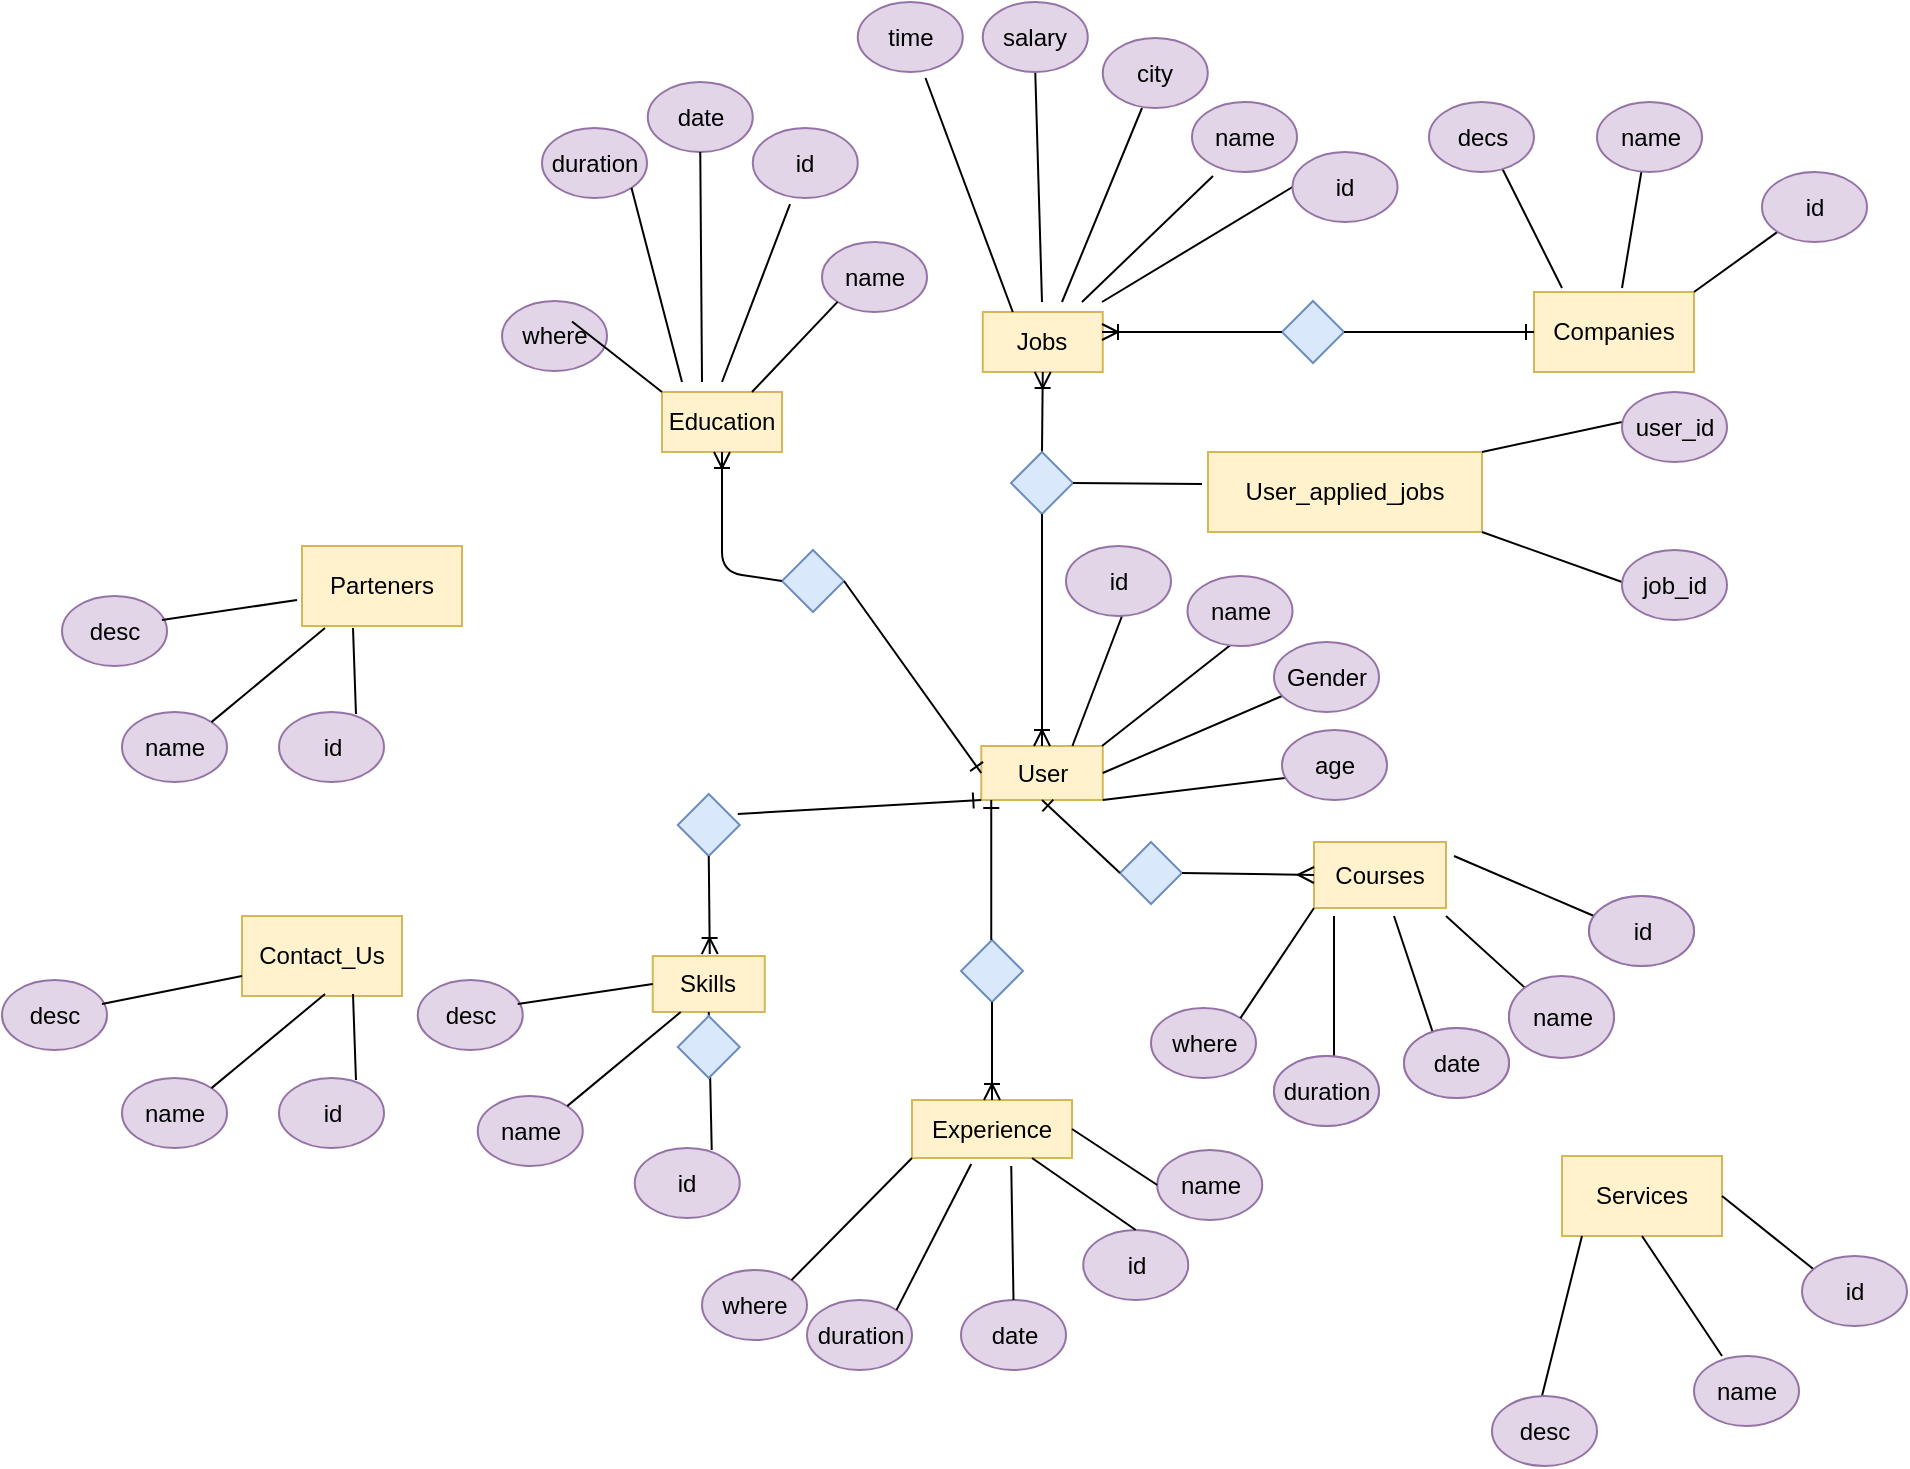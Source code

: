<mxfile version="13.9.9" type="device"><diagram id="3N87UTrSMkm8CHk0yCop" name="Page-1"><mxGraphModel dx="1702" dy="534" grid="1" gridSize="10" guides="1" tooltips="1" connect="1" arrows="1" fold="1" page="1" pageScale="1" pageWidth="850" pageHeight="1100" math="0" shadow="0"><root><mxCell id="0"/><mxCell id="1" parent="0"/><mxCell id="yil3n7fnFT08j3e4W8u_-1" value="Education" style="rounded=0;whiteSpace=wrap;html=1;fillColor=#fff2cc;strokeColor=#d6b656;" vertex="1" parent="1"><mxGeometry x="210" y="248" width="60" height="30" as="geometry"/></mxCell><mxCell id="yil3n7fnFT08j3e4W8u_-2" value="Experience" style="rounded=0;whiteSpace=wrap;html=1;fillColor=#fff2cc;strokeColor=#d6b656;" vertex="1" parent="1"><mxGeometry x="335" y="602" width="80" height="29" as="geometry"/></mxCell><mxCell id="yil3n7fnFT08j3e4W8u_-3" value="Jobs" style="rounded=0;whiteSpace=wrap;html=1;fillColor=#fff2cc;strokeColor=#d6b656;" vertex="1" parent="1"><mxGeometry x="370.38" y="208" width="60" height="30" as="geometry"/></mxCell><mxCell id="yil3n7fnFT08j3e4W8u_-4" value="User" style="rounded=0;whiteSpace=wrap;html=1;fillColor=#fff2cc;strokeColor=#d6b656;" vertex="1" parent="1"><mxGeometry x="369.63" y="425" width="60.75" height="27" as="geometry"/></mxCell><mxCell id="yil3n7fnFT08j3e4W8u_-5" value="Parteners" style="rounded=0;whiteSpace=wrap;html=1;fillColor=#fff2cc;strokeColor=#d6b656;" vertex="1" parent="1"><mxGeometry x="30" y="325" width="80" height="40" as="geometry"/></mxCell><mxCell id="yil3n7fnFT08j3e4W8u_-6" value="Skills" style="rounded=0;whiteSpace=wrap;html=1;fillColor=#fff2cc;strokeColor=#d6b656;" vertex="1" parent="1"><mxGeometry x="205.38" y="530" width="56" height="28" as="geometry"/></mxCell><mxCell id="yil3n7fnFT08j3e4W8u_-9" value="Services" style="rounded=0;whiteSpace=wrap;html=1;fillColor=#fff2cc;strokeColor=#d6b656;" vertex="1" parent="1"><mxGeometry x="660" y="630" width="80" height="40" as="geometry"/></mxCell><mxCell id="yil3n7fnFT08j3e4W8u_-10" value="Courses" style="rounded=0;whiteSpace=wrap;html=1;fillColor=#fff2cc;strokeColor=#d6b656;" vertex="1" parent="1"><mxGeometry x="536" y="473" width="66" height="33" as="geometry"/></mxCell><mxCell id="yil3n7fnFT08j3e4W8u_-11" value="Companies" style="rounded=0;whiteSpace=wrap;html=1;fillColor=#fff2cc;strokeColor=#d6b656;" vertex="1" parent="1"><mxGeometry x="646" y="198" width="80" height="40" as="geometry"/></mxCell><mxCell id="yil3n7fnFT08j3e4W8u_-12" value="Contact_Us" style="rounded=0;whiteSpace=wrap;html=1;fillColor=#fff2cc;strokeColor=#d6b656;" vertex="1" parent="1"><mxGeometry y="510" width="80" height="40" as="geometry"/></mxCell><mxCell id="yil3n7fnFT08j3e4W8u_-15" value="" style="endArrow=ERoneToMany;html=1;entryX=0.5;entryY=1;entryDx=0;entryDy=0;endFill=0;" edge="1" parent="1" target="yil3n7fnFT08j3e4W8u_-3"><mxGeometry width="50" height="50" relative="1" as="geometry"><mxPoint x="400" y="278" as="sourcePoint"/><mxPoint x="430" y="278" as="targetPoint"/></mxGeometry></mxCell><mxCell id="yil3n7fnFT08j3e4W8u_-16" value="" style="rhombus;whiteSpace=wrap;html=1;fillColor=#dae8fc;strokeColor=#6c8ebf;" vertex="1" parent="1"><mxGeometry x="384.5" y="278" width="31" height="31" as="geometry"/></mxCell><mxCell id="yil3n7fnFT08j3e4W8u_-17" value="" style="endArrow=ERoneToMany;html=1;exitX=0.5;exitY=1;exitDx=0;exitDy=0;endFill=0;entryX=0.5;entryY=0;entryDx=0;entryDy=0;" edge="1" parent="1" source="yil3n7fnFT08j3e4W8u_-16" target="yil3n7fnFT08j3e4W8u_-4"><mxGeometry width="50" height="50" relative="1" as="geometry"><mxPoint x="398" y="314" as="sourcePoint"/><mxPoint x="398.0" y="358" as="targetPoint"/></mxGeometry></mxCell><mxCell id="yil3n7fnFT08j3e4W8u_-22" value="" style="rhombus;whiteSpace=wrap;html=1;fillColor=#dae8fc;strokeColor=#6c8ebf;" vertex="1" parent="1"><mxGeometry x="270" y="327" width="31" height="31" as="geometry"/></mxCell><mxCell id="yil3n7fnFT08j3e4W8u_-23" value="" style="rhombus;whiteSpace=wrap;html=1;fillColor=#dae8fc;strokeColor=#6c8ebf;" vertex="1" parent="1"><mxGeometry x="359.5" y="522" width="31" height="31" as="geometry"/></mxCell><mxCell id="yil3n7fnFT08j3e4W8u_-26" value="" style="endArrow=ERone;html=1;endFill=0;" edge="1" parent="1"><mxGeometry width="50" height="50" relative="1" as="geometry"><mxPoint x="374.62" y="522" as="sourcePoint"/><mxPoint x="374.62" y="452" as="targetPoint"/></mxGeometry></mxCell><mxCell id="yil3n7fnFT08j3e4W8u_-34" value="" style="endArrow=ERoneToMany;html=1;entryX=0.5;entryY=0;entryDx=0;entryDy=0;endFill=0;exitX=0.5;exitY=1;exitDx=0;exitDy=0;" edge="1" parent="1" source="yil3n7fnFT08j3e4W8u_-23" target="yil3n7fnFT08j3e4W8u_-2"><mxGeometry width="50" height="50" relative="1" as="geometry"><mxPoint x="474.62" y="538" as="sourcePoint"/><mxPoint x="404.62" y="552" as="targetPoint"/></mxGeometry></mxCell><mxCell id="yil3n7fnFT08j3e4W8u_-35" value="" style="endArrow=ERoneToMany;html=1;entryX=0.5;entryY=1;entryDx=0;entryDy=0;endFill=0;exitX=0;exitY=0.5;exitDx=0;exitDy=0;" edge="1" parent="1" source="yil3n7fnFT08j3e4W8u_-22" target="yil3n7fnFT08j3e4W8u_-1"><mxGeometry width="50" height="50" relative="1" as="geometry"><mxPoint x="232.37" y="298" as="sourcePoint"/><mxPoint x="301.0" y="320.25" as="targetPoint"/><Array as="points"><mxPoint x="240" y="338"/></Array></mxGeometry></mxCell><mxCell id="yil3n7fnFT08j3e4W8u_-37" value="" style="endArrow=ERone;html=1;entryX=0;entryY=0.5;entryDx=0;entryDy=0;endFill=0;exitX=1;exitY=0.5;exitDx=0;exitDy=0;" edge="1" parent="1" source="yil3n7fnFT08j3e4W8u_-22" target="yil3n7fnFT08j3e4W8u_-4"><mxGeometry width="50" height="50" relative="1" as="geometry"><mxPoint x="270" y="485" as="sourcePoint"/><mxPoint x="450" y="455" as="targetPoint"/></mxGeometry></mxCell><mxCell id="yil3n7fnFT08j3e4W8u_-40" value="" style="endArrow=none;html=1;exitX=1;exitY=0.5;exitDx=0;exitDy=0;" edge="1" parent="1" source="yil3n7fnFT08j3e4W8u_-16"><mxGeometry width="50" height="50" relative="1" as="geometry"><mxPoint x="480" y="328" as="sourcePoint"/><mxPoint x="480" y="294" as="targetPoint"/></mxGeometry></mxCell><mxCell id="yil3n7fnFT08j3e4W8u_-42" value="User_applied_jobs" style="rounded=0;whiteSpace=wrap;html=1;fillColor=#fff2cc;strokeColor=#d6b656;" vertex="1" parent="1"><mxGeometry x="483" y="278" width="137" height="40" as="geometry"/></mxCell><mxCell id="yil3n7fnFT08j3e4W8u_-43" value="" style="rhombus;whiteSpace=wrap;html=1;fillColor=#dae8fc;strokeColor=#6c8ebf;" vertex="1" parent="1"><mxGeometry x="439" y="473" width="31" height="31" as="geometry"/></mxCell><mxCell id="yil3n7fnFT08j3e4W8u_-49" value="" style="endArrow=ERmany;html=1;entryX=0;entryY=0.5;entryDx=0;entryDy=0;exitX=1;exitY=0.5;exitDx=0;exitDy=0;endFill=0;" edge="1" parent="1" source="yil3n7fnFT08j3e4W8u_-43" target="yil3n7fnFT08j3e4W8u_-10"><mxGeometry width="50" height="50" relative="1" as="geometry"><mxPoint x="356" y="515" as="sourcePoint"/><mxPoint x="406" y="465" as="targetPoint"/></mxGeometry></mxCell><mxCell id="yil3n7fnFT08j3e4W8u_-51" value="" style="endArrow=ERone;html=1;exitX=0;exitY=0.5;exitDx=0;exitDy=0;endFill=0;entryX=0.5;entryY=1;entryDx=0;entryDy=0;" edge="1" parent="1" source="yil3n7fnFT08j3e4W8u_-43" target="yil3n7fnFT08j3e4W8u_-4"><mxGeometry width="50" height="50" relative="1" as="geometry"><mxPoint x="400" y="505" as="sourcePoint"/><mxPoint x="440" y="455" as="targetPoint"/></mxGeometry></mxCell><mxCell id="yil3n7fnFT08j3e4W8u_-54" value="" style="endArrow=ERone;html=1;endFill=0;entryX=0;entryY=1;entryDx=0;entryDy=0;" edge="1" parent="1" target="yil3n7fnFT08j3e4W8u_-4"><mxGeometry width="50" height="50" relative="1" as="geometry"><mxPoint x="247.88" y="459" as="sourcePoint"/><mxPoint x="307.88" y="429" as="targetPoint"/></mxGeometry></mxCell><mxCell id="yil3n7fnFT08j3e4W8u_-55" value="" style="rhombus;whiteSpace=wrap;html=1;fillColor=#dae8fc;strokeColor=#6c8ebf;" vertex="1" parent="1"><mxGeometry x="217.88" y="449" width="31" height="31" as="geometry"/></mxCell><mxCell id="yil3n7fnFT08j3e4W8u_-56" value="" style="endArrow=ERoneToMany;html=1;endFill=0;exitX=0.5;exitY=1;exitDx=0;exitDy=0;" edge="1" parent="1" source="yil3n7fnFT08j3e4W8u_-55"><mxGeometry width="50" height="50" relative="1" as="geometry"><mxPoint x="219.88" y="479" as="sourcePoint"/><mxPoint x="233.88" y="529" as="targetPoint"/></mxGeometry></mxCell><mxCell id="yil3n7fnFT08j3e4W8u_-57" value="" style="rhombus;whiteSpace=wrap;html=1;fillColor=#dae8fc;strokeColor=#6c8ebf;" vertex="1" parent="1"><mxGeometry x="520" y="202.5" width="31" height="31" as="geometry"/></mxCell><mxCell id="yil3n7fnFT08j3e4W8u_-58" value="" style="endArrow=ERoneToMany;html=1;entryX=0;entryY=0.5;entryDx=0;entryDy=0;endFill=0;exitX=0;exitY=0.5;exitDx=0;exitDy=0;" edge="1" parent="1" source="yil3n7fnFT08j3e4W8u_-57"><mxGeometry width="50" height="50" relative="1" as="geometry"><mxPoint x="500" y="208" as="sourcePoint"/><mxPoint x="430" y="218" as="targetPoint"/></mxGeometry></mxCell><mxCell id="yil3n7fnFT08j3e4W8u_-60" value="" style="endArrow=ERone;html=1;entryX=0;entryY=0.5;entryDx=0;entryDy=0;exitX=1;exitY=0.5;exitDx=0;exitDy=0;endFill=0;" edge="1" parent="1" source="yil3n7fnFT08j3e4W8u_-57" target="yil3n7fnFT08j3e4W8u_-11"><mxGeometry width="50" height="50" relative="1" as="geometry"><mxPoint x="560" y="243" as="sourcePoint"/><mxPoint x="610" y="193" as="targetPoint"/></mxGeometry></mxCell><mxCell id="yil3n7fnFT08j3e4W8u_-61" value="" style="endArrow=none;html=1;entryX=0;entryY=1;entryDx=0;entryDy=0;exitX=1;exitY=0;exitDx=0;exitDy=0;" edge="1" parent="1" source="yil3n7fnFT08j3e4W8u_-11" target="yil3n7fnFT08j3e4W8u_-64"><mxGeometry width="50" height="50" relative="1" as="geometry"><mxPoint x="730" y="210" as="sourcePoint"/><mxPoint x="780" y="217" as="targetPoint"/></mxGeometry></mxCell><mxCell id="yil3n7fnFT08j3e4W8u_-62" value="" style="endArrow=none;html=1;" edge="1" parent="1"><mxGeometry width="50" height="50" relative="1" as="geometry"><mxPoint x="690" y="196" as="sourcePoint"/><mxPoint x="700" y="136" as="targetPoint"/></mxGeometry></mxCell><mxCell id="yil3n7fnFT08j3e4W8u_-63" value="" style="endArrow=none;html=1;" edge="1" parent="1"><mxGeometry width="50" height="50" relative="1" as="geometry"><mxPoint x="660" y="196" as="sourcePoint"/><mxPoint x="630" y="136" as="targetPoint"/></mxGeometry></mxCell><mxCell id="yil3n7fnFT08j3e4W8u_-64" value="id" style="ellipse;whiteSpace=wrap;html=1;fillColor=#e1d5e7;strokeColor=#9673a6;" vertex="1" parent="1"><mxGeometry x="760" y="138" width="52.5" height="35" as="geometry"/></mxCell><mxCell id="yil3n7fnFT08j3e4W8u_-65" value="name" style="ellipse;whiteSpace=wrap;html=1;fillColor=#e1d5e7;strokeColor=#9673a6;" vertex="1" parent="1"><mxGeometry x="677.5" y="103" width="52.5" height="35" as="geometry"/></mxCell><mxCell id="yil3n7fnFT08j3e4W8u_-66" value="decs" style="ellipse;whiteSpace=wrap;html=1;fillColor=#e1d5e7;strokeColor=#9673a6;" vertex="1" parent="1"><mxGeometry x="593.5" y="103" width="52.5" height="35" as="geometry"/></mxCell><mxCell id="yil3n7fnFT08j3e4W8u_-68" value="" style="endArrow=none;html=1;exitX=1;exitY=0;exitDx=0;exitDy=0;" edge="1" parent="1" source="yil3n7fnFT08j3e4W8u_-42"><mxGeometry width="50" height="50" relative="1" as="geometry"><mxPoint x="630" y="283" as="sourcePoint"/><mxPoint x="690" y="263" as="targetPoint"/></mxGeometry></mxCell><mxCell id="yil3n7fnFT08j3e4W8u_-69" value="" style="endArrow=none;html=1;exitX=1;exitY=1;exitDx=0;exitDy=0;" edge="1" parent="1" source="yil3n7fnFT08j3e4W8u_-42"><mxGeometry width="50" height="50" relative="1" as="geometry"><mxPoint x="690" y="383" as="sourcePoint"/><mxPoint x="690" y="343" as="targetPoint"/></mxGeometry></mxCell><mxCell id="yil3n7fnFT08j3e4W8u_-70" value="user_id" style="ellipse;whiteSpace=wrap;html=1;fillColor=#e1d5e7;strokeColor=#9673a6;" vertex="1" parent="1"><mxGeometry x="690" y="248" width="52.5" height="35" as="geometry"/></mxCell><mxCell id="yil3n7fnFT08j3e4W8u_-71" value="job_id" style="ellipse;whiteSpace=wrap;html=1;fillColor=#e1d5e7;strokeColor=#9673a6;" vertex="1" parent="1"><mxGeometry x="690" y="327" width="52.5" height="35" as="geometry"/></mxCell><mxCell id="yil3n7fnFT08j3e4W8u_-72" value="" style="endArrow=none;html=1;" edge="1" parent="1"><mxGeometry width="50" height="50" relative="1" as="geometry"><mxPoint x="606" y="480" as="sourcePoint"/><mxPoint x="676" y="510" as="targetPoint"/></mxGeometry></mxCell><mxCell id="yil3n7fnFT08j3e4W8u_-73" value="" style="endArrow=none;html=1;" edge="1" parent="1"><mxGeometry width="50" height="50" relative="1" as="geometry"><mxPoint x="646" y="550" as="sourcePoint"/><mxPoint x="602" y="510" as="targetPoint"/></mxGeometry></mxCell><mxCell id="yil3n7fnFT08j3e4W8u_-74" value="" style="endArrow=none;html=1;" edge="1" parent="1"><mxGeometry width="50" height="50" relative="1" as="geometry"><mxPoint x="596" y="570" as="sourcePoint"/><mxPoint x="576" y="510" as="targetPoint"/></mxGeometry></mxCell><mxCell id="yil3n7fnFT08j3e4W8u_-75" value="" style="endArrow=none;html=1;" edge="1" parent="1"><mxGeometry width="50" height="50" relative="1" as="geometry"><mxPoint x="546" y="590" as="sourcePoint"/><mxPoint x="546" y="510" as="targetPoint"/></mxGeometry></mxCell><mxCell id="yil3n7fnFT08j3e4W8u_-76" value="id" style="ellipse;whiteSpace=wrap;html=1;fillColor=#e1d5e7;strokeColor=#9673a6;" vertex="1" parent="1"><mxGeometry x="420.62" y="667" width="52.5" height="35" as="geometry"/></mxCell><mxCell id="yil3n7fnFT08j3e4W8u_-77" value="name" style="ellipse;whiteSpace=wrap;html=1;fillColor=#e1d5e7;strokeColor=#9673a6;" vertex="1" parent="1"><mxGeometry x="633.5" y="543" width="52.5" height="35" as="geometry"/></mxCell><mxCell id="yil3n7fnFT08j3e4W8u_-78" value="date" style="ellipse;whiteSpace=wrap;html=1;fillColor=#e1d5e7;strokeColor=#9673a6;" vertex="1" parent="1"><mxGeometry x="581" y="566" width="52.5" height="35" as="geometry"/></mxCell><mxCell id="yil3n7fnFT08j3e4W8u_-79" value="duration" style="ellipse;whiteSpace=wrap;html=1;fillColor=#e1d5e7;strokeColor=#9673a6;" vertex="1" parent="1"><mxGeometry x="516" y="580" width="52.5" height="35" as="geometry"/></mxCell><mxCell id="yil3n7fnFT08j3e4W8u_-80" value="where" style="ellipse;whiteSpace=wrap;html=1;fillColor=#e1d5e7;strokeColor=#9673a6;" vertex="1" parent="1"><mxGeometry x="454.5" y="556" width="52.5" height="35" as="geometry"/></mxCell><mxCell id="yil3n7fnFT08j3e4W8u_-81" value="" style="endArrow=none;html=1;entryX=0;entryY=1;entryDx=0;entryDy=0;exitX=1;exitY=0;exitDx=0;exitDy=0;" edge="1" parent="1" source="yil3n7fnFT08j3e4W8u_-80" target="yil3n7fnFT08j3e4W8u_-10"><mxGeometry width="50" height="50" relative="1" as="geometry"><mxPoint x="556" y="600" as="sourcePoint"/><mxPoint x="556" y="520" as="targetPoint"/></mxGeometry></mxCell><mxCell id="yil3n7fnFT08j3e4W8u_-82" value="" style="endArrow=none;html=1;entryX=1;entryY=0.5;entryDx=0;entryDy=0;" edge="1" parent="1" target="yil3n7fnFT08j3e4W8u_-9"><mxGeometry width="50" height="50" relative="1" as="geometry"><mxPoint x="790" y="690" as="sourcePoint"/><mxPoint x="810" y="690" as="targetPoint"/></mxGeometry></mxCell><mxCell id="yil3n7fnFT08j3e4W8u_-84" value="" style="endArrow=none;html=1;entryX=0.5;entryY=1;entryDx=0;entryDy=0;" edge="1" parent="1" target="yil3n7fnFT08j3e4W8u_-9"><mxGeometry width="50" height="50" relative="1" as="geometry"><mxPoint x="740" y="730" as="sourcePoint"/><mxPoint x="625" y="730" as="targetPoint"/></mxGeometry></mxCell><mxCell id="yil3n7fnFT08j3e4W8u_-85" value="" style="endArrow=none;html=1;" edge="1" parent="1"><mxGeometry width="50" height="50" relative="1" as="geometry"><mxPoint x="650" y="750" as="sourcePoint"/><mxPoint x="670" y="670" as="targetPoint"/></mxGeometry></mxCell><mxCell id="yil3n7fnFT08j3e4W8u_-86" value="id" style="ellipse;whiteSpace=wrap;html=1;fillColor=#e1d5e7;strokeColor=#9673a6;" vertex="1" parent="1"><mxGeometry x="780" y="680" width="52.5" height="35" as="geometry"/></mxCell><mxCell id="yil3n7fnFT08j3e4W8u_-87" value="name" style="ellipse;whiteSpace=wrap;html=1;fillColor=#e1d5e7;strokeColor=#9673a6;" vertex="1" parent="1"><mxGeometry x="726" y="730" width="52.5" height="35" as="geometry"/></mxCell><mxCell id="yil3n7fnFT08j3e4W8u_-88" value="desc" style="ellipse;whiteSpace=wrap;html=1;fillColor=#e1d5e7;strokeColor=#9673a6;" vertex="1" parent="1"><mxGeometry x="625" y="750" width="52.5" height="35" as="geometry"/></mxCell><mxCell id="yil3n7fnFT08j3e4W8u_-89" value="name" style="ellipse;whiteSpace=wrap;html=1;fillColor=#e1d5e7;strokeColor=#9673a6;" vertex="1" parent="1"><mxGeometry x="457.62" y="627" width="52.5" height="35" as="geometry"/></mxCell><mxCell id="yil3n7fnFT08j3e4W8u_-90" value="id" style="ellipse;whiteSpace=wrap;html=1;fillColor=#e1d5e7;strokeColor=#9673a6;" vertex="1" parent="1"><mxGeometry x="673.5" y="500" width="52.5" height="35" as="geometry"/></mxCell><mxCell id="yil3n7fnFT08j3e4W8u_-91" value="date" style="ellipse;whiteSpace=wrap;html=1;fillColor=#e1d5e7;strokeColor=#9673a6;" vertex="1" parent="1"><mxGeometry x="359.5" y="702" width="52.5" height="35" as="geometry"/></mxCell><mxCell id="yil3n7fnFT08j3e4W8u_-92" value="duration" style="ellipse;whiteSpace=wrap;html=1;fillColor=#e1d5e7;strokeColor=#9673a6;" vertex="1" parent="1"><mxGeometry x="282.5" y="702" width="52.5" height="35" as="geometry"/></mxCell><mxCell id="yil3n7fnFT08j3e4W8u_-93" value="where" style="ellipse;whiteSpace=wrap;html=1;fillColor=#e1d5e7;strokeColor=#9673a6;" vertex="1" parent="1"><mxGeometry x="230" y="687" width="52.5" height="35" as="geometry"/></mxCell><mxCell id="yil3n7fnFT08j3e4W8u_-94" value="" style="endArrow=none;html=1;entryX=1;entryY=0.5;entryDx=0;entryDy=0;exitX=0;exitY=0.5;exitDx=0;exitDy=0;" edge="1" parent="1" source="yil3n7fnFT08j3e4W8u_-89" target="yil3n7fnFT08j3e4W8u_-2"><mxGeometry width="50" height="50" relative="1" as="geometry"><mxPoint x="354.62" y="597" as="sourcePoint"/><mxPoint x="404.62" y="547" as="targetPoint"/></mxGeometry></mxCell><mxCell id="yil3n7fnFT08j3e4W8u_-96" value="" style="endArrow=none;html=1;exitX=0.75;exitY=1;exitDx=0;exitDy=0;entryX=0.5;entryY=0;entryDx=0;entryDy=0;" edge="1" parent="1" source="yil3n7fnFT08j3e4W8u_-2" target="yil3n7fnFT08j3e4W8u_-76"><mxGeometry width="50" height="50" relative="1" as="geometry"><mxPoint x="354.62" y="597" as="sourcePoint"/><mxPoint x="404.62" y="547" as="targetPoint"/></mxGeometry></mxCell><mxCell id="yil3n7fnFT08j3e4W8u_-97" value="" style="endArrow=none;html=1;entryX=0.5;entryY=0;entryDx=0;entryDy=0;" edge="1" parent="1" target="yil3n7fnFT08j3e4W8u_-91"><mxGeometry width="50" height="50" relative="1" as="geometry"><mxPoint x="384.62" y="635" as="sourcePoint"/><mxPoint x="404.62" y="547" as="targetPoint"/></mxGeometry></mxCell><mxCell id="yil3n7fnFT08j3e4W8u_-98" value="" style="endArrow=none;html=1;exitX=0.37;exitY=1.103;exitDx=0;exitDy=0;entryX=1;entryY=0;entryDx=0;entryDy=0;exitPerimeter=0;" edge="1" parent="1" source="yil3n7fnFT08j3e4W8u_-2" target="yil3n7fnFT08j3e4W8u_-92"><mxGeometry width="50" height="50" relative="1" as="geometry"><mxPoint x="354.62" y="597" as="sourcePoint"/><mxPoint x="404.62" y="547" as="targetPoint"/></mxGeometry></mxCell><mxCell id="yil3n7fnFT08j3e4W8u_-99" value="" style="endArrow=none;html=1;entryX=1;entryY=0;entryDx=0;entryDy=0;exitX=0;exitY=1;exitDx=0;exitDy=0;" edge="1" parent="1" source="yil3n7fnFT08j3e4W8u_-2" target="yil3n7fnFT08j3e4W8u_-93"><mxGeometry width="50" height="50" relative="1" as="geometry"><mxPoint x="354.62" y="597" as="sourcePoint"/><mxPoint x="404.62" y="547" as="targetPoint"/></mxGeometry></mxCell><mxCell id="yil3n7fnFT08j3e4W8u_-102" value="id" style="ellipse;whiteSpace=wrap;html=1;fillColor=#e1d5e7;strokeColor=#9673a6;" vertex="1" parent="1"><mxGeometry x="196.38" y="626" width="52.5" height="35" as="geometry"/></mxCell><mxCell id="yil3n7fnFT08j3e4W8u_-103" value="name" style="ellipse;whiteSpace=wrap;html=1;fillColor=#e1d5e7;strokeColor=#9673a6;" vertex="1" parent="1"><mxGeometry x="117.88" y="600" width="52.5" height="35" as="geometry"/></mxCell><mxCell id="yil3n7fnFT08j3e4W8u_-104" value="desc" style="ellipse;whiteSpace=wrap;html=1;fillColor=#e1d5e7;strokeColor=#9673a6;" vertex="1" parent="1"><mxGeometry x="87.88" y="542" width="52.5" height="35" as="geometry"/></mxCell><mxCell id="yil3n7fnFT08j3e4W8u_-106" value="" style="endArrow=none;html=1;exitX=0.5;exitY=1;exitDx=0;exitDy=0;entryX=0.733;entryY=0.029;entryDx=0;entryDy=0;entryPerimeter=0;" edge="1" parent="1" source="yil3n7fnFT08j3e4W8u_-6" target="yil3n7fnFT08j3e4W8u_-102"><mxGeometry width="50" height="50" relative="1" as="geometry"><mxPoint x="380" y="600" as="sourcePoint"/><mxPoint x="430" y="550" as="targetPoint"/></mxGeometry></mxCell><mxCell id="yil3n7fnFT08j3e4W8u_-107" value="" style="endArrow=none;html=1;entryX=0.25;entryY=1;entryDx=0;entryDy=0;exitX=1;exitY=0;exitDx=0;exitDy=0;" edge="1" parent="1" source="yil3n7fnFT08j3e4W8u_-103" target="yil3n7fnFT08j3e4W8u_-6"><mxGeometry width="50" height="50" relative="1" as="geometry"><mxPoint x="307.88" y="574" as="sourcePoint"/><mxPoint x="357.88" y="524" as="targetPoint"/></mxGeometry></mxCell><mxCell id="yil3n7fnFT08j3e4W8u_-108" value="" style="endArrow=none;html=1;entryX=0;entryY=0.5;entryDx=0;entryDy=0;exitX=0.952;exitY=0.343;exitDx=0;exitDy=0;exitPerimeter=0;" edge="1" parent="1" source="yil3n7fnFT08j3e4W8u_-104" target="yil3n7fnFT08j3e4W8u_-6"><mxGeometry width="50" height="50" relative="1" as="geometry"><mxPoint x="307.88" y="574" as="sourcePoint"/><mxPoint x="357.88" y="524" as="targetPoint"/></mxGeometry></mxCell><mxCell id="yil3n7fnFT08j3e4W8u_-109" value="id" style="ellipse;whiteSpace=wrap;html=1;fillColor=#e1d5e7;strokeColor=#9673a6;" vertex="1" parent="1"><mxGeometry x="255.38" y="116" width="52.5" height="35" as="geometry"/></mxCell><mxCell id="yil3n7fnFT08j3e4W8u_-110" value="name" style="ellipse;whiteSpace=wrap;html=1;fillColor=#e1d5e7;strokeColor=#9673a6;" vertex="1" parent="1"><mxGeometry x="290" y="173" width="52.5" height="35" as="geometry"/></mxCell><mxCell id="yil3n7fnFT08j3e4W8u_-111" value="date" style="ellipse;whiteSpace=wrap;html=1;fillColor=#e1d5e7;strokeColor=#9673a6;" vertex="1" parent="1"><mxGeometry x="202.88" y="93" width="52.5" height="35" as="geometry"/></mxCell><mxCell id="yil3n7fnFT08j3e4W8u_-112" value="duration" style="ellipse;whiteSpace=wrap;html=1;fillColor=#e1d5e7;strokeColor=#9673a6;" vertex="1" parent="1"><mxGeometry x="150" y="116" width="52.5" height="35" as="geometry"/></mxCell><mxCell id="yil3n7fnFT08j3e4W8u_-113" value="where" style="ellipse;whiteSpace=wrap;html=1;fillColor=#e1d5e7;strokeColor=#9673a6;" vertex="1" parent="1"><mxGeometry x="130" y="202.5" width="52.5" height="35" as="geometry"/></mxCell><mxCell id="yil3n7fnFT08j3e4W8u_-115" value="" style="endArrow=none;html=1;exitX=0;exitY=1;exitDx=0;exitDy=0;entryX=0.75;entryY=0;entryDx=0;entryDy=0;" edge="1" parent="1" source="yil3n7fnFT08j3e4W8u_-110" target="yil3n7fnFT08j3e4W8u_-1"><mxGeometry width="50" height="50" relative="1" as="geometry"><mxPoint x="380" y="203" as="sourcePoint"/><mxPoint x="430" y="153" as="targetPoint"/></mxGeometry></mxCell><mxCell id="yil3n7fnFT08j3e4W8u_-116" value="" style="endArrow=none;html=1;entryX=0.355;entryY=1.086;entryDx=0;entryDy=0;entryPerimeter=0;" edge="1" parent="1" target="yil3n7fnFT08j3e4W8u_-109"><mxGeometry width="50" height="50" relative="1" as="geometry"><mxPoint x="240" y="243" as="sourcePoint"/><mxPoint x="430" y="153" as="targetPoint"/></mxGeometry></mxCell><mxCell id="yil3n7fnFT08j3e4W8u_-117" value="" style="endArrow=none;html=1;entryX=0.5;entryY=1;entryDx=0;entryDy=0;" edge="1" parent="1" target="yil3n7fnFT08j3e4W8u_-111"><mxGeometry width="50" height="50" relative="1" as="geometry"><mxPoint x="230" y="243" as="sourcePoint"/><mxPoint x="240" y="143" as="targetPoint"/></mxGeometry></mxCell><mxCell id="yil3n7fnFT08j3e4W8u_-118" value="" style="endArrow=none;html=1;entryX=1;entryY=1;entryDx=0;entryDy=0;" edge="1" parent="1" target="yil3n7fnFT08j3e4W8u_-112"><mxGeometry width="50" height="50" relative="1" as="geometry"><mxPoint x="220" y="243" as="sourcePoint"/><mxPoint x="430" y="153" as="targetPoint"/></mxGeometry></mxCell><mxCell id="yil3n7fnFT08j3e4W8u_-119" value="" style="endArrow=none;html=1;entryX=1;entryY=1;entryDx=0;entryDy=0;exitX=0;exitY=0;exitDx=0;exitDy=0;" edge="1" parent="1" source="yil3n7fnFT08j3e4W8u_-1"><mxGeometry width="50" height="50" relative="1" as="geometry"><mxPoint x="380" y="203" as="sourcePoint"/><mxPoint x="164.991" y="212.754" as="targetPoint"/></mxGeometry></mxCell><mxCell id="yil3n7fnFT08j3e4W8u_-128" value="id" style="ellipse;whiteSpace=wrap;html=1;fillColor=#e1d5e7;strokeColor=#9673a6;" vertex="1" parent="1"><mxGeometry x="18.5" y="408" width="52.5" height="35" as="geometry"/></mxCell><mxCell id="yil3n7fnFT08j3e4W8u_-129" value="name" style="ellipse;whiteSpace=wrap;html=1;fillColor=#e1d5e7;strokeColor=#9673a6;" vertex="1" parent="1"><mxGeometry x="-60" y="408" width="52.5" height="35" as="geometry"/></mxCell><mxCell id="yil3n7fnFT08j3e4W8u_-130" value="desc" style="ellipse;whiteSpace=wrap;html=1;fillColor=#e1d5e7;strokeColor=#9673a6;" vertex="1" parent="1"><mxGeometry x="-90" y="350" width="52.5" height="35" as="geometry"/></mxCell><mxCell id="yil3n7fnFT08j3e4W8u_-131" value="" style="endArrow=none;html=1;exitX=0.5;exitY=1;exitDx=0;exitDy=0;entryX=0.733;entryY=0.029;entryDx=0;entryDy=0;entryPerimeter=0;" edge="1" parent="1" target="yil3n7fnFT08j3e4W8u_-128"><mxGeometry width="50" height="50" relative="1" as="geometry"><mxPoint x="55.5" y="366" as="sourcePoint"/><mxPoint x="180" y="332" as="targetPoint"/></mxGeometry></mxCell><mxCell id="yil3n7fnFT08j3e4W8u_-132" value="" style="endArrow=none;html=1;entryX=0.25;entryY=1;entryDx=0;entryDy=0;exitX=1;exitY=0;exitDx=0;exitDy=0;" edge="1" parent="1" source="yil3n7fnFT08j3e4W8u_-129"><mxGeometry width="50" height="50" relative="1" as="geometry"><mxPoint x="130" y="382" as="sourcePoint"/><mxPoint x="41.5" y="366" as="targetPoint"/></mxGeometry></mxCell><mxCell id="yil3n7fnFT08j3e4W8u_-133" value="" style="endArrow=none;html=1;entryX=0;entryY=0.5;entryDx=0;entryDy=0;exitX=0.952;exitY=0.343;exitDx=0;exitDy=0;exitPerimeter=0;" edge="1" parent="1" source="yil3n7fnFT08j3e4W8u_-130"><mxGeometry width="50" height="50" relative="1" as="geometry"><mxPoint x="130" y="382" as="sourcePoint"/><mxPoint x="27.5" y="352" as="targetPoint"/></mxGeometry></mxCell><mxCell id="yil3n7fnFT08j3e4W8u_-134" value="id" style="ellipse;whiteSpace=wrap;html=1;fillColor=#e1d5e7;strokeColor=#9673a6;" vertex="1" parent="1"><mxGeometry x="18.5" y="591" width="52.5" height="35" as="geometry"/></mxCell><mxCell id="yil3n7fnFT08j3e4W8u_-135" value="name" style="ellipse;whiteSpace=wrap;html=1;fillColor=#e1d5e7;strokeColor=#9673a6;" vertex="1" parent="1"><mxGeometry x="-60" y="591" width="52.5" height="35" as="geometry"/></mxCell><mxCell id="yil3n7fnFT08j3e4W8u_-136" value="desc" style="ellipse;whiteSpace=wrap;html=1;fillColor=#e1d5e7;strokeColor=#9673a6;" vertex="1" parent="1"><mxGeometry x="-120" y="542" width="52.5" height="35" as="geometry"/></mxCell><mxCell id="yil3n7fnFT08j3e4W8u_-137" value="" style="endArrow=none;html=1;exitX=0.5;exitY=1;exitDx=0;exitDy=0;entryX=0.733;entryY=0.029;entryDx=0;entryDy=0;entryPerimeter=0;" edge="1" parent="1" target="yil3n7fnFT08j3e4W8u_-134"><mxGeometry width="50" height="50" relative="1" as="geometry"><mxPoint x="55.5" y="549" as="sourcePoint"/><mxPoint x="180" y="515" as="targetPoint"/></mxGeometry></mxCell><mxCell id="yil3n7fnFT08j3e4W8u_-138" value="" style="endArrow=none;html=1;entryX=0.25;entryY=1;entryDx=0;entryDy=0;exitX=1;exitY=0;exitDx=0;exitDy=0;" edge="1" parent="1" source="yil3n7fnFT08j3e4W8u_-135"><mxGeometry width="50" height="50" relative="1" as="geometry"><mxPoint x="130" y="565" as="sourcePoint"/><mxPoint x="41.5" y="549" as="targetPoint"/></mxGeometry></mxCell><mxCell id="yil3n7fnFT08j3e4W8u_-139" value="" style="endArrow=none;html=1;exitX=0.952;exitY=0.343;exitDx=0;exitDy=0;exitPerimeter=0;entryX=0;entryY=0.75;entryDx=0;entryDy=0;" edge="1" parent="1" source="yil3n7fnFT08j3e4W8u_-136" target="yil3n7fnFT08j3e4W8u_-12"><mxGeometry width="50" height="50" relative="1" as="geometry"><mxPoint x="130" y="565" as="sourcePoint"/><mxPoint x="-10" y="535" as="targetPoint"/></mxGeometry></mxCell><mxCell id="yil3n7fnFT08j3e4W8u_-140" value="id" style="ellipse;whiteSpace=wrap;html=1;fillColor=#e1d5e7;strokeColor=#9673a6;" vertex="1" parent="1"><mxGeometry x="673.5" y="500" width="52.5" height="35" as="geometry"/></mxCell><mxCell id="yil3n7fnFT08j3e4W8u_-141" value="name" style="ellipse;whiteSpace=wrap;html=1;fillColor=#e1d5e7;strokeColor=#9673a6;" vertex="1" parent="1"><mxGeometry x="633.5" y="540" width="52.5" height="41" as="geometry"/></mxCell><mxCell id="yil3n7fnFT08j3e4W8u_-142" value="date" style="ellipse;whiteSpace=wrap;html=1;fillColor=#e1d5e7;strokeColor=#9673a6;" vertex="1" parent="1"><mxGeometry x="581" y="566" width="52.5" height="35" as="geometry"/></mxCell><mxCell id="yil3n7fnFT08j3e4W8u_-143" value="duration" style="ellipse;whiteSpace=wrap;html=1;fillColor=#e1d5e7;strokeColor=#9673a6;" vertex="1" parent="1"><mxGeometry x="516" y="580" width="52.5" height="35" as="geometry"/></mxCell><mxCell id="yil3n7fnFT08j3e4W8u_-144" value="" style="endArrow=none;html=1;entryX=0;entryY=0.5;entryDx=0;entryDy=0;" edge="1" parent="1" target="yil3n7fnFT08j3e4W8u_-150"><mxGeometry width="50" height="50" relative="1" as="geometry"><mxPoint x="430" y="203" as="sourcePoint"/><mxPoint x="530" y="46" as="targetPoint"/></mxGeometry></mxCell><mxCell id="yil3n7fnFT08j3e4W8u_-145" value="" style="endArrow=none;html=1;exitX=0.2;exitY=1.057;exitDx=0;exitDy=0;exitPerimeter=0;" edge="1" parent="1" source="yil3n7fnFT08j3e4W8u_-151"><mxGeometry width="50" height="50" relative="1" as="geometry"><mxPoint x="500" y="86" as="sourcePoint"/><mxPoint x="420" y="203" as="targetPoint"/></mxGeometry></mxCell><mxCell id="yil3n7fnFT08j3e4W8u_-146" value="" style="endArrow=none;html=1;" edge="1" parent="1"><mxGeometry width="50" height="50" relative="1" as="geometry"><mxPoint x="450" y="106" as="sourcePoint"/><mxPoint x="410" y="203" as="targetPoint"/></mxGeometry></mxCell><mxCell id="yil3n7fnFT08j3e4W8u_-147" value="" style="endArrow=none;html=1;exitX=0.5;exitY=1;exitDx=0;exitDy=0;" edge="1" parent="1" source="yil3n7fnFT08j3e4W8u_-153"><mxGeometry width="50" height="50" relative="1" as="geometry"><mxPoint x="400" y="126" as="sourcePoint"/><mxPoint x="400" y="203" as="targetPoint"/></mxGeometry></mxCell><mxCell id="yil3n7fnFT08j3e4W8u_-148" value="time" style="ellipse;whiteSpace=wrap;html=1;fillColor=#e1d5e7;strokeColor=#9673a6;" vertex="1" parent="1"><mxGeometry x="307.88" y="53" width="52.5" height="35" as="geometry"/></mxCell><mxCell id="yil3n7fnFT08j3e4W8u_-149" value="" style="endArrow=none;html=1;entryX=0.25;entryY=0;entryDx=0;entryDy=0;exitX=0.645;exitY=1.086;exitDx=0;exitDy=0;exitPerimeter=0;" edge="1" parent="1" source="yil3n7fnFT08j3e4W8u_-148" target="yil3n7fnFT08j3e4W8u_-3"><mxGeometry width="50" height="50" relative="1" as="geometry"><mxPoint x="350" y="103" as="sourcePoint"/><mxPoint x="390" y="42" as="targetPoint"/></mxGeometry></mxCell><mxCell id="yil3n7fnFT08j3e4W8u_-150" value="id" style="ellipse;whiteSpace=wrap;html=1;fillColor=#e1d5e7;strokeColor=#9673a6;" vertex="1" parent="1"><mxGeometry x="525.25" y="128" width="52.5" height="35" as="geometry"/></mxCell><mxCell id="yil3n7fnFT08j3e4W8u_-151" value="name" style="ellipse;whiteSpace=wrap;html=1;fillColor=#e1d5e7;strokeColor=#9673a6;" vertex="1" parent="1"><mxGeometry x="475" y="103" width="52.5" height="35" as="geometry"/></mxCell><mxCell id="yil3n7fnFT08j3e4W8u_-152" value="city" style="ellipse;whiteSpace=wrap;html=1;fillColor=#e1d5e7;strokeColor=#9673a6;" vertex="1" parent="1"><mxGeometry x="430.38" y="71" width="52.5" height="35" as="geometry"/></mxCell><mxCell id="yil3n7fnFT08j3e4W8u_-153" value="salary" style="ellipse;whiteSpace=wrap;html=1;fillColor=#e1d5e7;strokeColor=#9673a6;" vertex="1" parent="1"><mxGeometry x="370.38" y="53" width="52.5" height="35" as="geometry"/></mxCell><mxCell id="yil3n7fnFT08j3e4W8u_-156" value="" style="rhombus;whiteSpace=wrap;html=1;fillColor=#dae8fc;strokeColor=#6c8ebf;" vertex="1" parent="1"><mxGeometry x="217.88" y="560" width="31" height="31" as="geometry"/></mxCell><mxCell id="yil3n7fnFT08j3e4W8u_-161" value="" style="endArrow=none;html=1;exitX=0.75;exitY=0;exitDx=0;exitDy=0;" edge="1" parent="1" source="yil3n7fnFT08j3e4W8u_-4"><mxGeometry width="50" height="50" relative="1" as="geometry"><mxPoint x="450" y="570" as="sourcePoint"/><mxPoint x="440" y="360" as="targetPoint"/></mxGeometry></mxCell><mxCell id="yil3n7fnFT08j3e4W8u_-162" value="" style="endArrow=none;html=1;" edge="1" parent="1"><mxGeometry width="50" height="50" relative="1" as="geometry"><mxPoint x="430" y="425" as="sourcePoint"/><mxPoint x="500" y="370" as="targetPoint"/></mxGeometry></mxCell><mxCell id="yil3n7fnFT08j3e4W8u_-163" value="" style="endArrow=none;html=1;exitX=1;exitY=0.5;exitDx=0;exitDy=0;" edge="1" parent="1" source="yil3n7fnFT08j3e4W8u_-4"><mxGeometry width="50" height="50" relative="1" as="geometry"><mxPoint x="440" y="450" as="sourcePoint"/><mxPoint x="520" y="400" as="targetPoint"/></mxGeometry></mxCell><mxCell id="yil3n7fnFT08j3e4W8u_-164" value="" style="endArrow=none;html=1;exitX=1;exitY=1;exitDx=0;exitDy=0;" edge="1" parent="1" source="yil3n7fnFT08j3e4W8u_-4"><mxGeometry width="50" height="50" relative="1" as="geometry"><mxPoint x="460" y="470" as="sourcePoint"/><mxPoint x="530" y="440" as="targetPoint"/></mxGeometry></mxCell><mxCell id="yil3n7fnFT08j3e4W8u_-166" value="id" style="ellipse;whiteSpace=wrap;html=1;fillColor=#e1d5e7;strokeColor=#9673a6;" vertex="1" parent="1"><mxGeometry x="412" y="325" width="52.5" height="35" as="geometry"/></mxCell><mxCell id="yil3n7fnFT08j3e4W8u_-167" value="name" style="ellipse;whiteSpace=wrap;html=1;fillColor=#e1d5e7;strokeColor=#9673a6;" vertex="1" parent="1"><mxGeometry x="472.75" y="340" width="52.5" height="35" as="geometry"/></mxCell><mxCell id="yil3n7fnFT08j3e4W8u_-168" value="Gender" style="ellipse;whiteSpace=wrap;html=1;fillColor=#e1d5e7;strokeColor=#9673a6;" vertex="1" parent="1"><mxGeometry x="516" y="373" width="52.5" height="35" as="geometry"/></mxCell><mxCell id="yil3n7fnFT08j3e4W8u_-169" value="age" style="ellipse;whiteSpace=wrap;html=1;fillColor=#e1d5e7;strokeColor=#9673a6;" vertex="1" parent="1"><mxGeometry x="520" y="417" width="52.5" height="35" as="geometry"/></mxCell></root></mxGraphModel></diagram></mxfile>